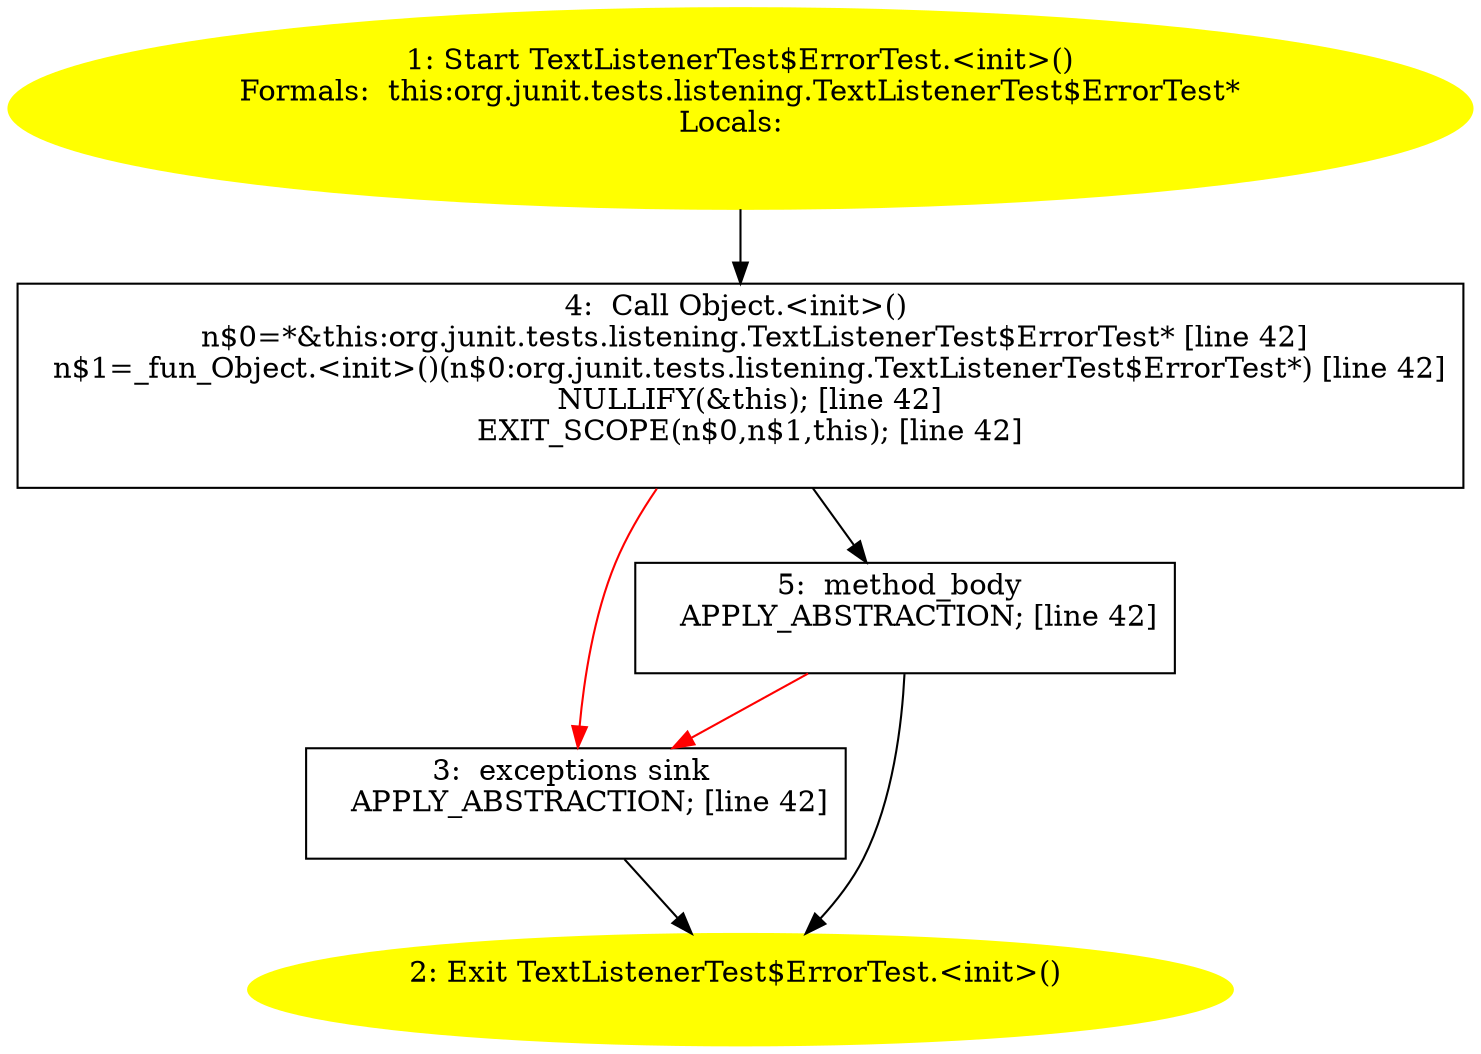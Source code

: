 /* @generated */
digraph cfg {
"org.junit.tests.listening.TextListenerTest$ErrorTest.<init>().5fa3acc9843f8643d03eeaec8afae26d_1" [label="1: Start TextListenerTest$ErrorTest.<init>()\nFormals:  this:org.junit.tests.listening.TextListenerTest$ErrorTest*\nLocals:  \n  " color=yellow style=filled]
	

	 "org.junit.tests.listening.TextListenerTest$ErrorTest.<init>().5fa3acc9843f8643d03eeaec8afae26d_1" -> "org.junit.tests.listening.TextListenerTest$ErrorTest.<init>().5fa3acc9843f8643d03eeaec8afae26d_4" ;
"org.junit.tests.listening.TextListenerTest$ErrorTest.<init>().5fa3acc9843f8643d03eeaec8afae26d_2" [label="2: Exit TextListenerTest$ErrorTest.<init>() \n  " color=yellow style=filled]
	

"org.junit.tests.listening.TextListenerTest$ErrorTest.<init>().5fa3acc9843f8643d03eeaec8afae26d_3" [label="3:  exceptions sink \n   APPLY_ABSTRACTION; [line 42]\n " shape="box"]
	

	 "org.junit.tests.listening.TextListenerTest$ErrorTest.<init>().5fa3acc9843f8643d03eeaec8afae26d_3" -> "org.junit.tests.listening.TextListenerTest$ErrorTest.<init>().5fa3acc9843f8643d03eeaec8afae26d_2" ;
"org.junit.tests.listening.TextListenerTest$ErrorTest.<init>().5fa3acc9843f8643d03eeaec8afae26d_4" [label="4:  Call Object.<init>() \n   n$0=*&this:org.junit.tests.listening.TextListenerTest$ErrorTest* [line 42]\n  n$1=_fun_Object.<init>()(n$0:org.junit.tests.listening.TextListenerTest$ErrorTest*) [line 42]\n  NULLIFY(&this); [line 42]\n  EXIT_SCOPE(n$0,n$1,this); [line 42]\n " shape="box"]
	

	 "org.junit.tests.listening.TextListenerTest$ErrorTest.<init>().5fa3acc9843f8643d03eeaec8afae26d_4" -> "org.junit.tests.listening.TextListenerTest$ErrorTest.<init>().5fa3acc9843f8643d03eeaec8afae26d_5" ;
	 "org.junit.tests.listening.TextListenerTest$ErrorTest.<init>().5fa3acc9843f8643d03eeaec8afae26d_4" -> "org.junit.tests.listening.TextListenerTest$ErrorTest.<init>().5fa3acc9843f8643d03eeaec8afae26d_3" [color="red" ];
"org.junit.tests.listening.TextListenerTest$ErrorTest.<init>().5fa3acc9843f8643d03eeaec8afae26d_5" [label="5:  method_body \n   APPLY_ABSTRACTION; [line 42]\n " shape="box"]
	

	 "org.junit.tests.listening.TextListenerTest$ErrorTest.<init>().5fa3acc9843f8643d03eeaec8afae26d_5" -> "org.junit.tests.listening.TextListenerTest$ErrorTest.<init>().5fa3acc9843f8643d03eeaec8afae26d_2" ;
	 "org.junit.tests.listening.TextListenerTest$ErrorTest.<init>().5fa3acc9843f8643d03eeaec8afae26d_5" -> "org.junit.tests.listening.TextListenerTest$ErrorTest.<init>().5fa3acc9843f8643d03eeaec8afae26d_3" [color="red" ];
}
